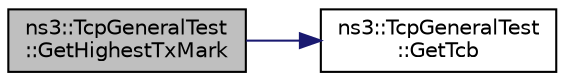 digraph "ns3::TcpGeneralTest::GetHighestTxMark"
{
 // LATEX_PDF_SIZE
  edge [fontname="Helvetica",fontsize="10",labelfontname="Helvetica",labelfontsize="10"];
  node [fontname="Helvetica",fontsize="10",shape=record];
  rankdir="LR";
  Node1 [label="ns3::TcpGeneralTest\l::GetHighestTxMark",height=0.2,width=0.4,color="black", fillcolor="grey75", style="filled", fontcolor="black",tooltip="Get the highest tx mark of the node specified."];
  Node1 -> Node2 [color="midnightblue",fontsize="10",style="solid",fontname="Helvetica"];
  Node2 [label="ns3::TcpGeneralTest\l::GetTcb",height=0.2,width=0.4,color="black", fillcolor="white", style="filled",URL="$classns3_1_1_tcp_general_test.html#a41500a9bdc54361db731c0538bd822fd",tooltip="Get the TCB from selected socket."];
}
